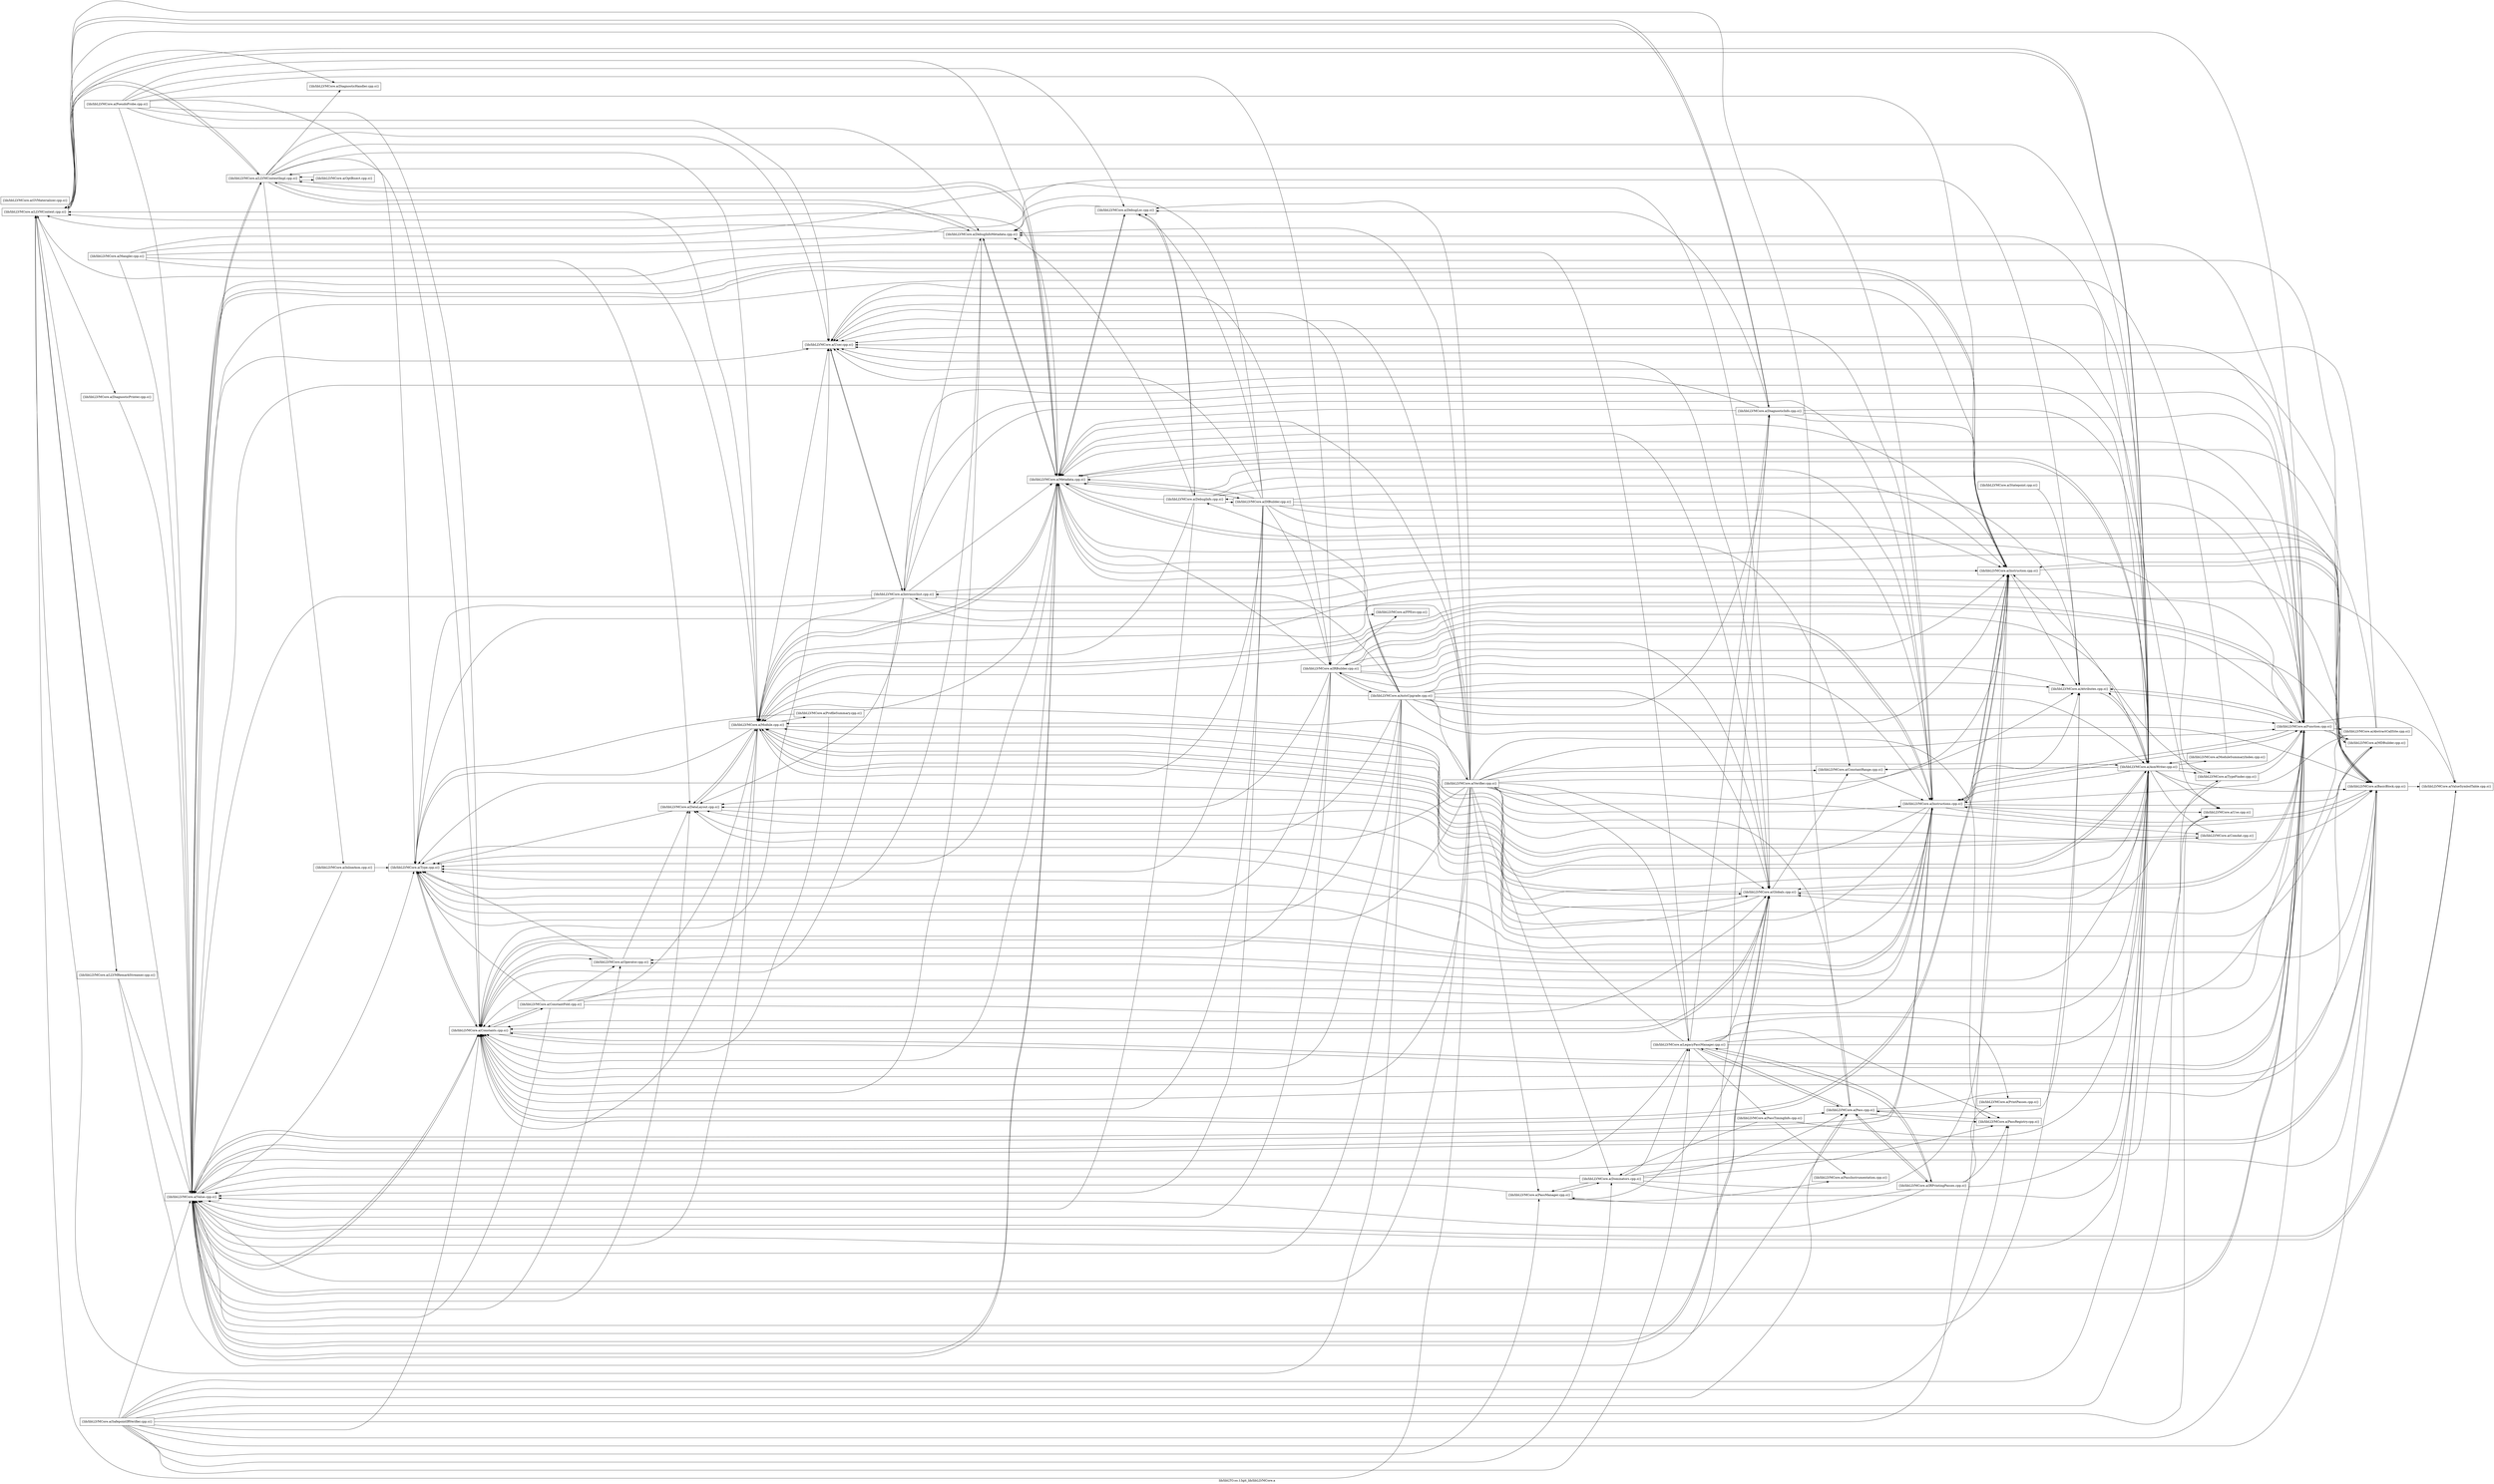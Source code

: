 digraph "lib/libLTO.so.13git_lib/libLLVMCore.a" {
	label="lib/libLTO.so.13git_lib/libLLVMCore.a";
	rankdir=LR;

	Node0x560eadb3cd58 [shape=record,shape=box,group=0,label="{lib/libLLVMCore.a(DiagnosticHandler.cpp.o)}"];
	Node0x560eadb3b548 [shape=record,shape=box,group=0,label="{lib/libLLVMCore.a(DiagnosticPrinter.cpp.o)}"];
	Node0x560eadb3b548 -> Node0x560eadb38168;
	Node0x560eadb4b538 [shape=record,shape=box,group=0,label="{lib/libLLVMCore.a(LLVMContext.cpp.o)}"];
	Node0x560eadb4b538 -> Node0x560eadb4cb68;
	Node0x560eadb4b538 -> Node0x560eadb3cd58;
	Node0x560eadb4b538 -> Node0x560eadb3b318;
	Node0x560eadb4b538 -> Node0x560eadb3b548;
	Node0x560eadb4b538 -> Node0x560eadb4bc68;
	Node0x560eadb4b538 -> Node0x560eadb4bf88;
	Node0x560eadb44aa8 [shape=record,shape=box,group=0,label="{lib/libLLVMCore.a(Module.cpp.o)}"];
	Node0x560eadb44aa8 -> Node0x560eadb4cb68;
	Node0x560eadb44aa8 -> Node0x560eadb48c98;
	Node0x560eadb44aa8 -> Node0x560eadb3efb8;
	Node0x560eadb44aa8 -> Node0x560eadb3fa08;
	Node0x560eadb44aa8 -> Node0x560eadb3ba48;
	Node0x560eadb44aa8 -> Node0x560eadb41d58;
	Node0x560eadb44aa8 -> Node0x560eadb4b538;
	Node0x560eadb44aa8 -> Node0x560eadb447d8;
	Node0x560eadb44aa8 -> Node0x560eadb57478;
	Node0x560eadb44aa8 -> Node0x560eadb567f8;
	Node0x560eadb44aa8 -> Node0x560eadb4eb48;
	Node0x560eadb44aa8 -> Node0x560eadb38258;
	Node0x560eadb44aa8 -> Node0x560eadb38168;
	Node0x560eadb44aa8 -> Node0x560eadb38848;
	Node0x560eadb45368 [shape=record,shape=box,group=0,label="{lib/libLLVMCore.a(LegacyPassManager.cpp.o)}"];
	Node0x560eadb45368 -> Node0x560eadb4cb68;
	Node0x560eadb45368 -> Node0x560eadb3b318;
	Node0x560eadb45368 -> Node0x560eadb3ba48;
	Node0x560eadb45368 -> Node0x560eadb41d58;
	Node0x560eadb45368 -> Node0x560eadb4b538;
	Node0x560eadb45368 -> Node0x560eadb455e8;
	Node0x560eadb45368 -> Node0x560eadb44aa8;
	Node0x560eadb45368 -> Node0x560eadb54958;
	Node0x560eadb45368 -> Node0x560eadb560c8;
	Node0x560eadb45368 -> Node0x560eadb55b28;
	Node0x560eadb45368 -> Node0x560eadb57608;
	Node0x560eadb45368 -> Node0x560eadb38168;
	Node0x560eadb54958 [shape=record,shape=box,group=0,label="{lib/libLLVMCore.a(Pass.cpp.o)}"];
	Node0x560eadb54958 -> Node0x560eadb4be48;
	Node0x560eadb54958 -> Node0x560eadb3ba48;
	Node0x560eadb54958 -> Node0x560eadb4b538;
	Node0x560eadb54958 -> Node0x560eadb45368;
	Node0x560eadb54958 -> Node0x560eadb455e8;
	Node0x560eadb54958 -> Node0x560eadb560c8;
	Node0x560eadb54958 -> Node0x560eadb38168;
	Node0x560eadb38168 [shape=record,shape=box,group=0,label="{lib/libLLVMCore.a(Value.cpp.o)}"];
	Node0x560eadb38168 -> Node0x560eadb4be48;
	Node0x560eadb38168 -> Node0x560eadb49468;
	Node0x560eadb38168 -> Node0x560eadb3efb8;
	Node0x560eadb38168 -> Node0x560eadb3fa08;
	Node0x560eadb38168 -> Node0x560eadb3ba48;
	Node0x560eadb38168 -> Node0x560eadb41d58;
	Node0x560eadb38168 -> Node0x560eadb3ed88;
	Node0x560eadb38168 -> Node0x560eadb3fbe8;
	Node0x560eadb38168 -> Node0x560eadb4b538;
	Node0x560eadb38168 -> Node0x560eadb4bc68;
	Node0x560eadb38168 -> Node0x560eadb447d8;
	Node0x560eadb38168 -> Node0x560eadb48428;
	Node0x560eadb38168 -> Node0x560eadb567f8;
	Node0x560eadb38168 -> Node0x560eadb4e378;
	Node0x560eadb38168 -> Node0x560eadb38258;
	Node0x560eadb38168 -> Node0x560eadb38848;
	Node0x560eadb4be48 [shape=record,shape=box,group=0,label="{lib/libLLVMCore.a(Attributes.cpp.o)}"];
	Node0x560eadb4be48 -> Node0x560eadb4cb68;
	Node0x560eadb4be48 -> Node0x560eadb3ba48;
	Node0x560eadb3efb8 [shape=record,shape=box,group=0,label="{lib/libLLVMCore.a(Constants.cpp.o)}"];
	Node0x560eadb3efb8 -> Node0x560eadb3f738;
	Node0x560eadb3efb8 -> Node0x560eadb3ba48;
	Node0x560eadb3efb8 -> Node0x560eadb41d58;
	Node0x560eadb3efb8 -> Node0x560eadb3ed88;
	Node0x560eadb3efb8 -> Node0x560eadb3fbe8;
	Node0x560eadb3efb8 -> Node0x560eadb48428;
	Node0x560eadb3efb8 -> Node0x560eadb567f8;
	Node0x560eadb3efb8 -> Node0x560eadb38258;
	Node0x560eadb3efb8 -> Node0x560eadb38168;
	Node0x560eadb43b58 [shape=record,shape=box,group=0,label="{lib/libLLVMCore.a(Mangler.cpp.o)}"];
	Node0x560eadb43b58 -> Node0x560eadb4be48;
	Node0x560eadb43b58 -> Node0x560eadb3fa08;
	Node0x560eadb43b58 -> Node0x560eadb3ba48;
	Node0x560eadb43b58 -> Node0x560eadb41d58;
	Node0x560eadb43b58 -> Node0x560eadb44aa8;
	Node0x560eadb43b58 -> Node0x560eadb38168;
	Node0x560eadb447d8 [shape=record,shape=box,group=0,label="{lib/libLLVMCore.a(Metadata.cpp.o)}"];
	Node0x560eadb447d8 -> Node0x560eadb4cb68;
	Node0x560eadb447d8 -> Node0x560eadb41038;
	Node0x560eadb447d8 -> Node0x560eadb3efb8;
	Node0x560eadb447d8 -> Node0x560eadb3e4c8;
	Node0x560eadb447d8 -> Node0x560eadb3e798;
	Node0x560eadb447d8 -> Node0x560eadb3cad8;
	Node0x560eadb447d8 -> Node0x560eadb4b538;
	Node0x560eadb447d8 -> Node0x560eadb4bc68;
	Node0x560eadb447d8 -> Node0x560eadb46218;
	Node0x560eadb447d8 -> Node0x560eadb44aa8;
	Node0x560eadb447d8 -> Node0x560eadb567f8;
	Node0x560eadb447d8 -> Node0x560eadb38168;
	Node0x560eadb3fa08 [shape=record,shape=box,group=0,label="{lib/libLLVMCore.a(DataLayout.cpp.o)}"];
	Node0x560eadb3fa08 -> Node0x560eadb41d58;
	Node0x560eadb3fa08 -> Node0x560eadb44aa8;
	Node0x560eadb3fa08 -> Node0x560eadb567f8;
	Node0x560eadb3b318 [shape=record,shape=box,group=0,label="{lib/libLLVMCore.a(DiagnosticInfo.cpp.o)}"];
	Node0x560eadb3b318 -> Node0x560eadb4cb68;
	Node0x560eadb3b318 -> Node0x560eadb3cad8;
	Node0x560eadb3b318 -> Node0x560eadb3ba48;
	Node0x560eadb3b318 -> Node0x560eadb3ed88;
	Node0x560eadb3b318 -> Node0x560eadb4b538;
	Node0x560eadb3b318 -> Node0x560eadb447d8;
	Node0x560eadb3b318 -> Node0x560eadb38168;
	Node0x560eadb3ba48 [shape=record,shape=box,group=0,label="{lib/libLLVMCore.a(Function.cpp.o)}"];
	Node0x560eadb3ba48 -> Node0x560eadb4be48;
	Node0x560eadb3ba48 -> Node0x560eadb49468;
	Node0x560eadb3ba48 -> Node0x560eadb3efb8;
	Node0x560eadb3ba48 -> Node0x560eadb3fa08;
	Node0x560eadb3ba48 -> Node0x560eadb418a8;
	Node0x560eadb3ba48 -> Node0x560eadb41d58;
	Node0x560eadb3ba48 -> Node0x560eadb3fbe8;
	Node0x560eadb3ba48 -> Node0x560eadb407c8;
	Node0x560eadb3ba48 -> Node0x560eadb4b538;
	Node0x560eadb3ba48 -> Node0x560eadb46218;
	Node0x560eadb3ba48 -> Node0x560eadb447d8;
	Node0x560eadb3ba48 -> Node0x560eadb44aa8;
	Node0x560eadb3ba48 -> Node0x560eadb567f8;
	Node0x560eadb3ba48 -> Node0x560eadb38258;
	Node0x560eadb3ba48 -> Node0x560eadb38168;
	Node0x560eadb3ba48 -> Node0x560eadb38848;
	Node0x560eadb41d58 [shape=record,shape=box,group=0,label="{lib/libLLVMCore.a(Globals.cpp.o)}"];
	Node0x560eadb41d58 -> Node0x560eadb41038;
	Node0x560eadb41d58 -> Node0x560eadb3efb8;
	Node0x560eadb41d58 -> Node0x560eadb3ba48;
	Node0x560eadb41d58 -> Node0x560eadb447d8;
	Node0x560eadb41d58 -> Node0x560eadb44aa8;
	Node0x560eadb41d58 -> Node0x560eadb567f8;
	Node0x560eadb41d58 -> Node0x560eadb38258;
	Node0x560eadb41d58 -> Node0x560eadb38168;
	Node0x560eadb42d98 [shape=record,shape=box,group=0,label="{lib/libLLVMCore.a(IRBuilder.cpp.o)}"];
	Node0x560eadb42d98 -> Node0x560eadb4be48;
	Node0x560eadb42d98 -> Node0x560eadb4d608;
	Node0x560eadb42d98 -> Node0x560eadb49468;
	Node0x560eadb42d98 -> Node0x560eadb3efb8;
	Node0x560eadb42d98 -> Node0x560eadb3fa08;
	Node0x560eadb42d98 -> Node0x560eadb3ba48;
	Node0x560eadb42d98 -> Node0x560eadb41d58;
	Node0x560eadb42d98 -> Node0x560eadb43a18;
	Node0x560eadb42d98 -> Node0x560eadb3ed88;
	Node0x560eadb42d98 -> Node0x560eadb3fbe8;
	Node0x560eadb42d98 -> Node0x560eadb447d8;
	Node0x560eadb42d98 -> Node0x560eadb567f8;
	Node0x560eadb42d98 -> Node0x560eadb38258;
	Node0x560eadb42d98 -> Node0x560eadb38168;
	Node0x560eadb432e8 [shape=record,shape=box,group=0,label="{lib/libLLVMCore.a(InlineAsm.cpp.o)}"];
	Node0x560eadb432e8 -> Node0x560eadb567f8;
	Node0x560eadb432e8 -> Node0x560eadb38168;
	Node0x560eadb3ed88 [shape=record,shape=box,group=0,label="{lib/libLLVMCore.a(Instruction.cpp.o)}"];
	Node0x560eadb3ed88 -> Node0x560eadb4be48;
	Node0x560eadb3ed88 -> Node0x560eadb49468;
	Node0x560eadb3ed88 -> Node0x560eadb3efb8;
	Node0x560eadb3ed88 -> Node0x560eadb3fbe8;
	Node0x560eadb3ed88 -> Node0x560eadb447d8;
	Node0x560eadb3ed88 -> Node0x560eadb38258;
	Node0x560eadb3ed88 -> Node0x560eadb38168;
	Node0x560eadb3fbe8 [shape=record,shape=box,group=0,label="{lib/libLLVMCore.a(Instructions.cpp.o)}"];
	Node0x560eadb3fbe8 -> Node0x560eadb4be48;
	Node0x560eadb3fbe8 -> Node0x560eadb49468;
	Node0x560eadb3fbe8 -> Node0x560eadb3efb8;
	Node0x560eadb3fbe8 -> Node0x560eadb3fa08;
	Node0x560eadb3fbe8 -> Node0x560eadb3ba48;
	Node0x560eadb3fbe8 -> Node0x560eadb42d98;
	Node0x560eadb3fbe8 -> Node0x560eadb3ed88;
	Node0x560eadb3fbe8 -> Node0x560eadb4bc68;
	Node0x560eadb3fbe8 -> Node0x560eadb46218;
	Node0x560eadb3fbe8 -> Node0x560eadb447d8;
	Node0x560eadb3fbe8 -> Node0x560eadb44aa8;
	Node0x560eadb3fbe8 -> Node0x560eadb48428;
	Node0x560eadb3fbe8 -> Node0x560eadb567f8;
	Node0x560eadb3fbe8 -> Node0x560eadb4e378;
	Node0x560eadb3fbe8 -> Node0x560eadb38258;
	Node0x560eadb3fbe8 -> Node0x560eadb38168;
	Node0x560eadb567f8 [shape=record,shape=box,group=0,label="{lib/libLLVMCore.a(Type.cpp.o)}"];
	Node0x560eadb567f8 -> Node0x560eadb3efb8;
	Node0x560eadb38258 [shape=record,shape=box,group=0,label="{lib/libLLVMCore.a(User.cpp.o)}"];
	Node0x560eadb38258 -> Node0x560eadb407c8;
	Node0x560eadb38258 -> Node0x560eadb4e378;
	Node0x560eadb49468 [shape=record,shape=box,group=0,label="{lib/libLLVMCore.a(BasicBlock.cpp.o)}"];
	Node0x560eadb49468 -> Node0x560eadb3efb8;
	Node0x560eadb49468 -> Node0x560eadb3ed88;
	Node0x560eadb49468 -> Node0x560eadb3fbe8;
	Node0x560eadb49468 -> Node0x560eadb447d8;
	Node0x560eadb49468 -> Node0x560eadb567f8;
	Node0x560eadb49468 -> Node0x560eadb38258;
	Node0x560eadb49468 -> Node0x560eadb38168;
	Node0x560eadb49468 -> Node0x560eadb38848;
	Node0x560eadb407c8 [shape=record,shape=box,group=0,label="{lib/libLLVMCore.a(IntrinsicInst.cpp.o)}"];
	Node0x560eadb407c8 -> Node0x560eadb49468;
	Node0x560eadb407c8 -> Node0x560eadb3efb8;
	Node0x560eadb407c8 -> Node0x560eadb3fa08;
	Node0x560eadb407c8 -> Node0x560eadb3e798;
	Node0x560eadb407c8 -> Node0x560eadb43a18;
	Node0x560eadb407c8 -> Node0x560eadb3ed88;
	Node0x560eadb407c8 -> Node0x560eadb3fbe8;
	Node0x560eadb407c8 -> Node0x560eadb447d8;
	Node0x560eadb407c8 -> Node0x560eadb44aa8;
	Node0x560eadb407c8 -> Node0x560eadb567f8;
	Node0x560eadb407c8 -> Node0x560eadb38258;
	Node0x560eadb407c8 -> Node0x560eadb38168;
	Node0x560eadb48428 [shape=record,shape=box,group=0,label="{lib/libLLVMCore.a(Operator.cpp.o)}"];
	Node0x560eadb48428 -> Node0x560eadb3efb8;
	Node0x560eadb48428 -> Node0x560eadb3fa08;
	Node0x560eadb48428 -> Node0x560eadb567f8;
	Node0x560eadb3e798 [shape=record,shape=box,group=0,label="{lib/libLLVMCore.a(DebugInfoMetadata.cpp.o)}"];
	Node0x560eadb3e798 -> Node0x560eadb3efb8;
	Node0x560eadb3e798 -> Node0x560eadb4b538;
	Node0x560eadb3e798 -> Node0x560eadb4bc68;
	Node0x560eadb3e798 -> Node0x560eadb447d8;
	Node0x560eadb3e798 -> Node0x560eadb567f8;
	Node0x560eadb41038 [shape=record,shape=box,group=0,label="{lib/libLLVMCore.a(ConstantRange.cpp.o)}"];
	Node0x560eadb41038 -> Node0x560eadb3fbe8;
	Node0x560eadb560c8 [shape=record,shape=box,group=0,label="{lib/libLLVMCore.a(PassRegistry.cpp.o)}"];
	Node0x560eadb560c8 -> Node0x560eadb54958;
	Node0x560eadb3cad8 [shape=record,shape=box,group=0,label="{lib/libLLVMCore.a(DebugLoc.cpp.o)}"];
	Node0x560eadb3cad8 -> Node0x560eadb3d8e8;
	Node0x560eadb3cad8 -> Node0x560eadb3e798;
	Node0x560eadb3cad8 -> Node0x560eadb447d8;
	Node0x560eadb3b228 [shape=record,shape=box,group=0,label="{lib/libLLVMCore.a(Dominators.cpp.o)}"];
	Node0x560eadb3b228 -> Node0x560eadb4cb68;
	Node0x560eadb3b228 -> Node0x560eadb49468;
	Node0x560eadb3b228 -> Node0x560eadb3ed88;
	Node0x560eadb3b228 -> Node0x560eadb45368;
	Node0x560eadb3b228 -> Node0x560eadb54958;
	Node0x560eadb3b228 -> Node0x560eadb546d8;
	Node0x560eadb3b228 -> Node0x560eadb560c8;
	Node0x560eadb3b228 -> Node0x560eadb38168;
	Node0x560eadb4e378 [shape=record,shape=box,group=0,label="{lib/libLLVMCore.a(Use.cpp.o)}"];
	Node0x560eadb4d608 [shape=record,shape=box,group=0,label="{lib/libLLVMCore.a(AutoUpgrade.cpp.o)}"];
	Node0x560eadb4d608 -> Node0x560eadb4be48;
	Node0x560eadb4d608 -> Node0x560eadb4cb68;
	Node0x560eadb4d608 -> Node0x560eadb49468;
	Node0x560eadb4d608 -> Node0x560eadb3efb8;
	Node0x560eadb4d608 -> Node0x560eadb3fa08;
	Node0x560eadb4d608 -> Node0x560eadb3d8e8;
	Node0x560eadb4d608 -> Node0x560eadb3b318;
	Node0x560eadb4d608 -> Node0x560eadb3ba48;
	Node0x560eadb4d608 -> Node0x560eadb41d58;
	Node0x560eadb4d608 -> Node0x560eadb42d98;
	Node0x560eadb4d608 -> Node0x560eadb3ed88;
	Node0x560eadb4d608 -> Node0x560eadb3fbe8;
	Node0x560eadb4d608 -> Node0x560eadb407c8;
	Node0x560eadb4d608 -> Node0x560eadb4b538;
	Node0x560eadb4d608 -> Node0x560eadb447d8;
	Node0x560eadb4d608 -> Node0x560eadb44aa8;
	Node0x560eadb4d608 -> Node0x560eadb567f8;
	Node0x560eadb4d608 -> Node0x560eadb38258;
	Node0x560eadb4d608 -> Node0x560eadb38168;
	Node0x560eadb4d608 -> Node0x560eadb39a68;
	Node0x560eadb3d8e8 [shape=record,shape=box,group=0,label="{lib/libLLVMCore.a(DebugInfo.cpp.o)}"];
	Node0x560eadb3d8e8 -> Node0x560eadb3e4c8;
	Node0x560eadb3d8e8 -> Node0x560eadb3e798;
	Node0x560eadb3d8e8 -> Node0x560eadb3cad8;
	Node0x560eadb3d8e8 -> Node0x560eadb3ba48;
	Node0x560eadb3d8e8 -> Node0x560eadb3ed88;
	Node0x560eadb3d8e8 -> Node0x560eadb447d8;
	Node0x560eadb3d8e8 -> Node0x560eadb44aa8;
	Node0x560eadb3d8e8 -> Node0x560eadb38168;
	Node0x560eadb424d8 [shape=record,shape=box,group=0,label="{lib/libLLVMCore.a(GVMaterializer.cpp.o)}"];
	Node0x560eadb47fc8 [shape=record,shape=box,group=0,label="{lib/libLLVMCore.a(ModuleSummaryIndex.cpp.o)}"];
	Node0x560eadb47fc8 -> Node0x560eadb4cb68;
	Node0x560eadb47fc8 -> Node0x560eadb38168;
	Node0x560eadb39a68 [shape=record,shape=box,group=0,label="{lib/libLLVMCore.a(Verifier.cpp.o)}"];
	Node0x560eadb39a68 -> Node0x560eadb4be48;
	Node0x560eadb39a68 -> Node0x560eadb4cb68;
	Node0x560eadb39a68 -> Node0x560eadb49468;
	Node0x560eadb39a68 -> Node0x560eadb48c98;
	Node0x560eadb39a68 -> Node0x560eadb41038;
	Node0x560eadb39a68 -> Node0x560eadb3efb8;
	Node0x560eadb39a68 -> Node0x560eadb3fa08;
	Node0x560eadb39a68 -> Node0x560eadb3e798;
	Node0x560eadb39a68 -> Node0x560eadb3cad8;
	Node0x560eadb39a68 -> Node0x560eadb3b228;
	Node0x560eadb39a68 -> Node0x560eadb3ba48;
	Node0x560eadb39a68 -> Node0x560eadb41d58;
	Node0x560eadb39a68 -> Node0x560eadb3ed88;
	Node0x560eadb39a68 -> Node0x560eadb3fbe8;
	Node0x560eadb39a68 -> Node0x560eadb407c8;
	Node0x560eadb39a68 -> Node0x560eadb4b538;
	Node0x560eadb39a68 -> Node0x560eadb45368;
	Node0x560eadb39a68 -> Node0x560eadb447d8;
	Node0x560eadb39a68 -> Node0x560eadb44aa8;
	Node0x560eadb39a68 -> Node0x560eadb54958;
	Node0x560eadb39a68 -> Node0x560eadb546d8;
	Node0x560eadb39a68 -> Node0x560eadb560c8;
	Node0x560eadb39a68 -> Node0x560eadb567f8;
	Node0x560eadb39a68 -> Node0x560eadb38258;
	Node0x560eadb39a68 -> Node0x560eadb38168;
	Node0x560eadb4cb68 [shape=record,shape=box,group=0,label="{lib/libLLVMCore.a(AsmWriter.cpp.o)}"];
	Node0x560eadb4cb68 -> Node0x560eadb4be48;
	Node0x560eadb4cb68 -> Node0x560eadb49468;
	Node0x560eadb4cb68 -> Node0x560eadb48c98;
	Node0x560eadb4cb68 -> Node0x560eadb41038;
	Node0x560eadb4cb68 -> Node0x560eadb3efb8;
	Node0x560eadb4cb68 -> Node0x560eadb3e798;
	Node0x560eadb4cb68 -> Node0x560eadb3ba48;
	Node0x560eadb4cb68 -> Node0x560eadb41d58;
	Node0x560eadb4cb68 -> Node0x560eadb3ed88;
	Node0x560eadb4cb68 -> Node0x560eadb3fbe8;
	Node0x560eadb4cb68 -> Node0x560eadb407c8;
	Node0x560eadb4cb68 -> Node0x560eadb4b538;
	Node0x560eadb4cb68 -> Node0x560eadb447d8;
	Node0x560eadb4cb68 -> Node0x560eadb44aa8;
	Node0x560eadb4cb68 -> Node0x560eadb47fc8;
	Node0x560eadb4cb68 -> Node0x560eadb48428;
	Node0x560eadb4cb68 -> Node0x560eadb567f8;
	Node0x560eadb4cb68 -> Node0x560eadb4eb48;
	Node0x560eadb4cb68 -> Node0x560eadb4e378;
	Node0x560eadb4cb68 -> Node0x560eadb38258;
	Node0x560eadb4cb68 -> Node0x560eadb38168;
	Node0x560eadb48c98 [shape=record,shape=box,group=0,label="{lib/libLLVMCore.a(Comdat.cpp.o)}"];
	Node0x560eadb48c98 -> Node0x560eadb44aa8;
	Node0x560eadb4eb48 [shape=record,shape=box,group=0,label="{lib/libLLVMCore.a(TypeFinder.cpp.o)}"];
	Node0x560eadb4eb48 -> Node0x560eadb3ba48;
	Node0x560eadb4eb48 -> Node0x560eadb41d58;
	Node0x560eadb4eb48 -> Node0x560eadb447d8;
	Node0x560eadb38848 [shape=record,shape=box,group=0,label="{lib/libLLVMCore.a(ValueSymbolTable.cpp.o)}"];
	Node0x560eadb38848 -> Node0x560eadb38168;
	Node0x560eadb3f738 [shape=record,shape=box,group=0,label="{lib/libLLVMCore.a(ConstantFold.cpp.o)}"];
	Node0x560eadb3f738 -> Node0x560eadb3efb8;
	Node0x560eadb3f738 -> Node0x560eadb3ba48;
	Node0x560eadb3f738 -> Node0x560eadb41d58;
	Node0x560eadb3f738 -> Node0x560eadb3fbe8;
	Node0x560eadb3f738 -> Node0x560eadb44aa8;
	Node0x560eadb3f738 -> Node0x560eadb48428;
	Node0x560eadb3f738 -> Node0x560eadb567f8;
	Node0x560eadb3f738 -> Node0x560eadb38168;
	Node0x560eadb3e4c8 [shape=record,shape=box,group=0,label="{lib/libLLVMCore.a(DIBuilder.cpp.o)}"];
	Node0x560eadb3e4c8 -> Node0x560eadb4be48;
	Node0x560eadb3e4c8 -> Node0x560eadb49468;
	Node0x560eadb3e4c8 -> Node0x560eadb3efb8;
	Node0x560eadb3e4c8 -> Node0x560eadb3d8e8;
	Node0x560eadb3e4c8 -> Node0x560eadb3e798;
	Node0x560eadb3e4c8 -> Node0x560eadb3cad8;
	Node0x560eadb3e4c8 -> Node0x560eadb3ba48;
	Node0x560eadb3e4c8 -> Node0x560eadb42d98;
	Node0x560eadb3e4c8 -> Node0x560eadb3ed88;
	Node0x560eadb3e4c8 -> Node0x560eadb3fbe8;
	Node0x560eadb3e4c8 -> Node0x560eadb447d8;
	Node0x560eadb3e4c8 -> Node0x560eadb44aa8;
	Node0x560eadb3e4c8 -> Node0x560eadb567f8;
	Node0x560eadb3e4c8 -> Node0x560eadb38258;
	Node0x560eadb3e4c8 -> Node0x560eadb38168;
	Node0x560eadb4bc68 [shape=record,shape=box,group=0,label="{lib/libLLVMCore.a(LLVMContextImpl.cpp.o)}"];
	Node0x560eadb4bc68 -> Node0x560eadb4cb68;
	Node0x560eadb4bc68 -> Node0x560eadb3efb8;
	Node0x560eadb4bc68 -> Node0x560eadb3e798;
	Node0x560eadb4bc68 -> Node0x560eadb3cd58;
	Node0x560eadb4bc68 -> Node0x560eadb432e8;
	Node0x560eadb4bc68 -> Node0x560eadb4b538;
	Node0x560eadb4bc68 -> Node0x560eadb447d8;
	Node0x560eadb4bc68 -> Node0x560eadb44aa8;
	Node0x560eadb4bc68 -> Node0x560eadb52f18;
	Node0x560eadb4bc68 -> Node0x560eadb38258;
	Node0x560eadb4bc68 -> Node0x560eadb38168;
	Node0x560eadb546d8 [shape=record,shape=box,group=0,label="{lib/libLLVMCore.a(PassManager.cpp.o)}"];
	Node0x560eadb546d8 -> Node0x560eadb3b228;
	Node0x560eadb546d8 -> Node0x560eadb41d58;
	Node0x560eadb546d8 -> Node0x560eadb563e8;
	Node0x560eadb546d8 -> Node0x560eadb38168;
	Node0x560eadb418a8 [shape=record,shape=box,group=0,label="{lib/libLLVMCore.a(AbstractCallSite.cpp.o)}"];
	Node0x560eadb418a8 -> Node0x560eadb3efb8;
	Node0x560eadb418a8 -> Node0x560eadb3fbe8;
	Node0x560eadb418a8 -> Node0x560eadb447d8;
	Node0x560eadb418a8 -> Node0x560eadb38258;
	Node0x560eadb46218 [shape=record,shape=box,group=0,label="{lib/libLLVMCore.a(MDBuilder.cpp.o)}"];
	Node0x560eadb46218 -> Node0x560eadb3efb8;
	Node0x560eadb46218 -> Node0x560eadb447d8;
	Node0x560eadb46218 -> Node0x560eadb567f8;
	Node0x560eadb46218 -> Node0x560eadb38168;
	Node0x560eadb43a18 [shape=record,shape=box,group=0,label="{lib/libLLVMCore.a(FPEnv.cpp.o)}"];
	Node0x560eadb4bf88 [shape=record,shape=box,group=0,label="{lib/libLLVMCore.a(LLVMRemarkStreamer.cpp.o)}"];
	Node0x560eadb4bf88 -> Node0x560eadb3b318;
	Node0x560eadb4bf88 -> Node0x560eadb4b538;
	Node0x560eadb4bf88 -> Node0x560eadb38168;
	Node0x560eadb52f18 [shape=record,shape=box,group=0,label="{lib/libLLVMCore.a(OptBisect.cpp.o)}"];
	Node0x560eadb52f18 -> Node0x560eadb4bc68;
	Node0x560eadb455e8 [shape=record,shape=box,group=0,label="{lib/libLLVMCore.a(IRPrintingPasses.cpp.o)}"];
	Node0x560eadb455e8 -> Node0x560eadb4cb68;
	Node0x560eadb455e8 -> Node0x560eadb45368;
	Node0x560eadb455e8 -> Node0x560eadb54958;
	Node0x560eadb455e8 -> Node0x560eadb546d8;
	Node0x560eadb455e8 -> Node0x560eadb560c8;
	Node0x560eadb455e8 -> Node0x560eadb57608;
	Node0x560eadb455e8 -> Node0x560eadb38168;
	Node0x560eadb55b28 [shape=record,shape=box,group=0,label="{lib/libLLVMCore.a(PassTimingInfo.cpp.o)}"];
	Node0x560eadb55b28 -> Node0x560eadb4cb68;
	Node0x560eadb55b28 -> Node0x560eadb3b228;
	Node0x560eadb55b28 -> Node0x560eadb54958;
	Node0x560eadb55b28 -> Node0x560eadb563e8;
	Node0x560eadb57608 [shape=record,shape=box,group=0,label="{lib/libLLVMCore.a(PrintPasses.cpp.o)}"];
	Node0x560eadb57478 [shape=record,shape=box,group=0,label="{lib/libLLVMCore.a(ProfileSummary.cpp.o)}"];
	Node0x560eadb57478 -> Node0x560eadb3efb8;
	Node0x560eadb57478 -> Node0x560eadb447d8;
	Node0x560eadb57478 -> Node0x560eadb567f8;
	Node0x560eadb563e8 [shape=record,shape=box,group=0,label="{lib/libLLVMCore.a(PassInstrumentation.cpp.o)}"];
	Node0x560eadb57428 [shape=record,shape=box,group=0,label="{lib/libLLVMCore.a(Statepoint.cpp.o)}"];
	Node0x560eadb57428 -> Node0x560eadb4be48;
	Node0x560eadb53ff8 [shape=record,shape=box,group=0,label="{lib/libLLVMCore.a(SafepointIRVerifier.cpp.o)}"];
	Node0x560eadb53ff8 -> Node0x560eadb4cb68;
	Node0x560eadb53ff8 -> Node0x560eadb49468;
	Node0x560eadb53ff8 -> Node0x560eadb3efb8;
	Node0x560eadb53ff8 -> Node0x560eadb3b228;
	Node0x560eadb53ff8 -> Node0x560eadb3ba48;
	Node0x560eadb53ff8 -> Node0x560eadb3ed88;
	Node0x560eadb53ff8 -> Node0x560eadb45368;
	Node0x560eadb53ff8 -> Node0x560eadb54958;
	Node0x560eadb53ff8 -> Node0x560eadb546d8;
	Node0x560eadb53ff8 -> Node0x560eadb560c8;
	Node0x560eadb53ff8 -> Node0x560eadb4eb48;
	Node0x560eadb53ff8 -> Node0x560eadb4e378;
	Node0x560eadb53ff8 -> Node0x560eadb38168;
	Node0x560eadb49878 [shape=record,shape=box,group=0,label="{lib/libLLVMCore.a(PseudoProbe.cpp.o)}"];
	Node0x560eadb49878 -> Node0x560eadb3efb8;
	Node0x560eadb49878 -> Node0x560eadb3e798;
	Node0x560eadb49878 -> Node0x560eadb3cad8;
	Node0x560eadb49878 -> Node0x560eadb42d98;
	Node0x560eadb49878 -> Node0x560eadb3ed88;
	Node0x560eadb49878 -> Node0x560eadb447d8;
	Node0x560eadb49878 -> Node0x560eadb567f8;
	Node0x560eadb49878 -> Node0x560eadb38258;
	Node0x560eadb49878 -> Node0x560eadb38168;
}
